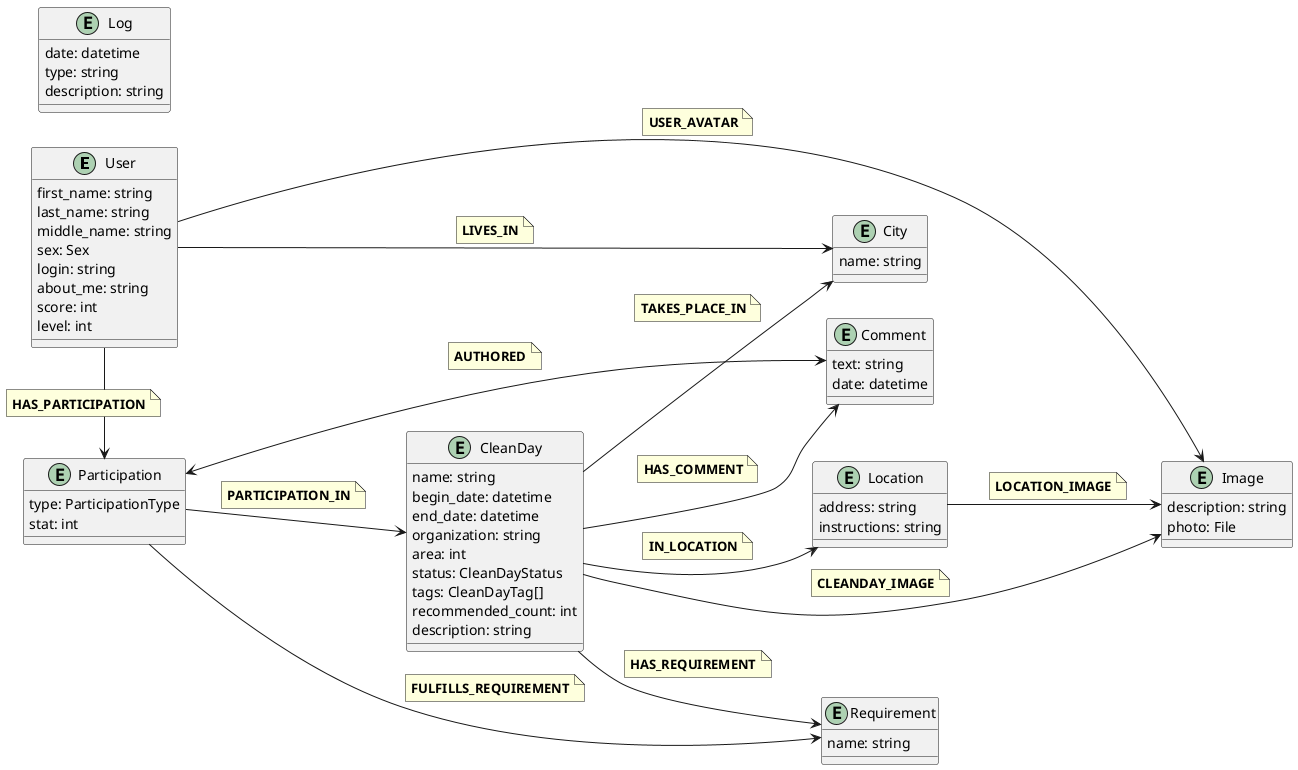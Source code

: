 @startuml

'skinparam linetype ortho
left to right direction

entity "User" as user {
first_name: string
last_name: string
middle_name: string
sex: Sex
login: string
about_me: string
score: int
level: int
}

entity "CleanDay" as cl_day {
name: string
begin_date: datetime
end_date: datetime
organization: string
area: int
status: CleanDayStatus
tags: CleanDayTag[]
recommended_count: int
description: string
}

entity "Comment" as comm {
text: string
date: datetime
}

entity "Log" as log {
date: datetime
type: string
description: string
}

entity "Requirement" as rq {
name: string
}

entity "City" as city {
name: string
}

entity "Participation" as pr {
type: ParticipationType
stat: int
}

entity "Location" as loc {
address: string
instructions: string
}

entity "Image" as img {
description: string
photo: File
}

cl_day --> comm
note on link
<b>HAS_COMMENT</b>
end note

comm <--> pr
note on link
<b>AUTHORED</b>
end note

cl_day --> rq
note on link
<b>HAS_REQUIREMENT</b>
end note

cl_day --> city
note on link
<b>TAKES_PLACE_IN</b>
end note

user -> city
note on link
<b>LIVES_IN</b>
end note

user -> pr
note on link
<b>HAS_PARTICIPATION</b>
end note

pr --> cl_day
note on link
<b>PARTICIPATION_IN</b>
end note

cl_day --> loc
note on link
<b>IN_LOCATION</b>
end note

pr -> rq
note on link
<b>FULFILLS_REQUIREMENT</b>
end note

loc --> img
note on link
<b>LOCATION_IMAGE</b>
end note

cl_day --> img
note on link
<b>CLEANDAY_IMAGE</b>
end note

user --> img
note on link
<b>USER_AVATAR</b>
end note

@enduml
